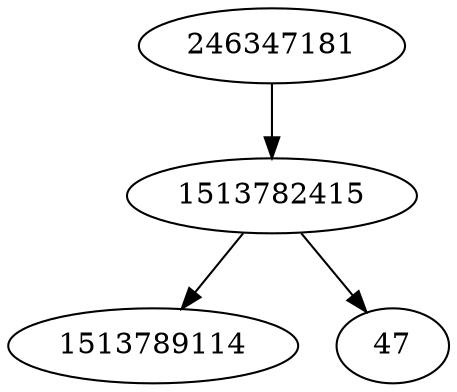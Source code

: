 strict digraph  {
1513782415;
1513789114;
246347181;
47;
1513782415 -> 47;
1513782415 -> 1513789114;
246347181 -> 1513782415;
}
